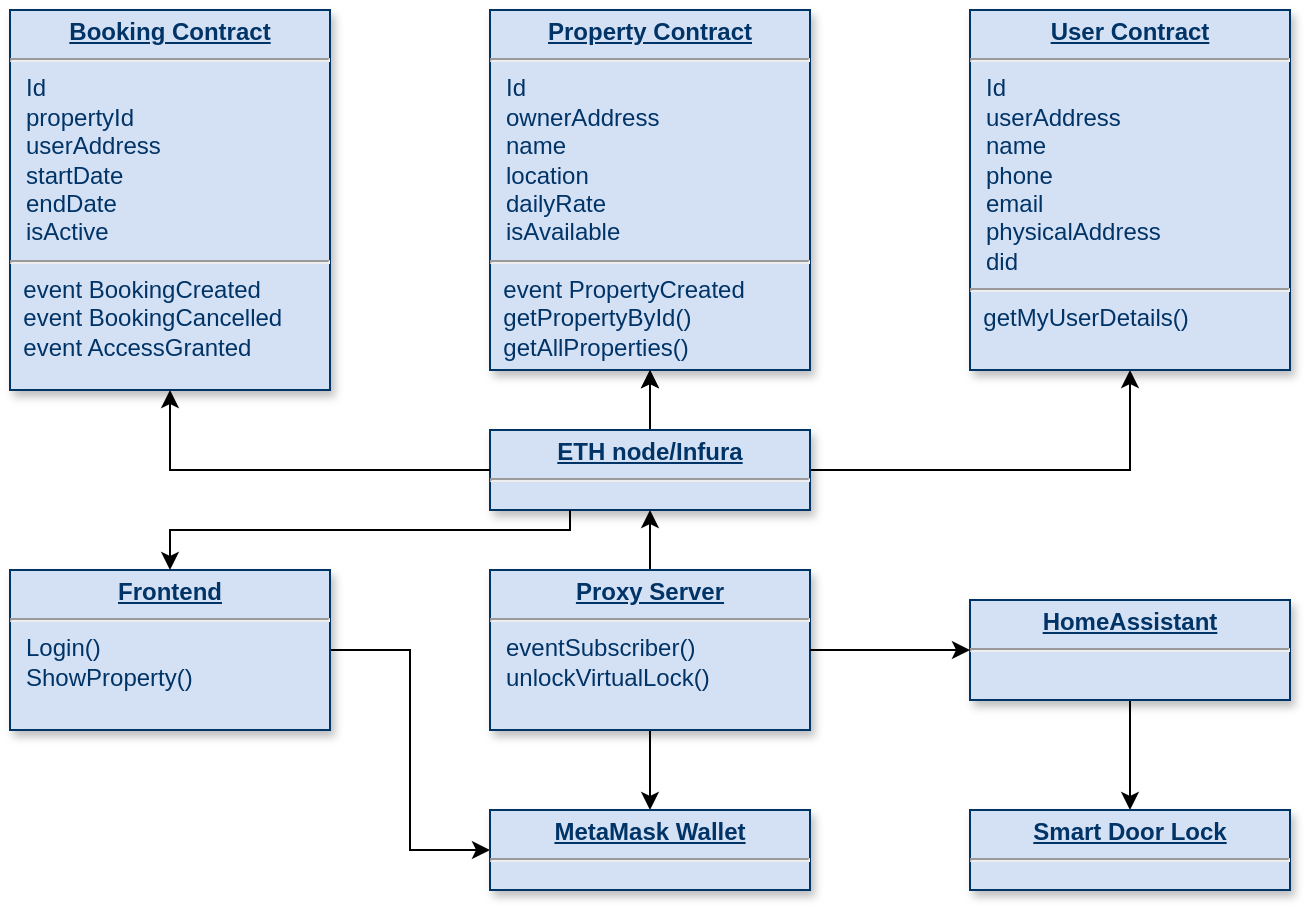 <mxfile>
    <diagram name="Page-1" id="efa7a0a1-bf9b-a30e-e6df-94a7791c09e9">
        <mxGraphModel dx="1038" dy="677" grid="1" gridSize="10" guides="1" tooltips="1" connect="1" arrows="1" fold="1" page="1" pageScale="1" pageWidth="826" pageHeight="1169" background="none" math="0" shadow="0">
            <root>
                <mxCell id="0"/>
                <mxCell id="1" parent="0"/>
                <mxCell id="25" value="&lt;p style=&quot;margin: 0px; margin-top: 4px; text-align: center; text-decoration: underline;&quot;&gt;&lt;strong&gt;Booking Contract&lt;/strong&gt;&lt;/p&gt;&lt;hr&gt;&lt;p style=&quot;margin: 0px; margin-left: 8px;&quot;&gt;Id&lt;/p&gt;&lt;p style=&quot;margin: 0px; margin-left: 8px;&quot;&gt;propertyId&lt;/p&gt;&lt;p style=&quot;margin: 0px; margin-left: 8px;&quot;&gt;userAddress&lt;/p&gt;&lt;p style=&quot;margin: 0px; margin-left: 8px;&quot;&gt;startDate&lt;/p&gt;&lt;p style=&quot;margin: 0px; margin-left: 8px;&quot;&gt;endDate&lt;/p&gt;&lt;p style=&quot;margin: 0px; margin-left: 8px;&quot;&gt;isActive&lt;br&gt;&lt;/p&gt;&lt;hr&gt;&amp;nbsp; event BookingCreated&lt;br&gt;&amp;nbsp; event BookingCancelled&lt;br&gt;&amp;nbsp; event AccessGranted" style="verticalAlign=top;align=left;overflow=fill;fontSize=12;fontFamily=Helvetica;html=1;strokeColor=#003366;shadow=1;fillColor=#D4E1F5;fontColor=#003366" parent="1" vertex="1">
                    <mxGeometry width="160" height="190" as="geometry"/>
                </mxCell>
                <mxCell id="HqXsmUPXsxg8gNTw-ijh-116" value="" style="edgeStyle=orthogonalEdgeStyle;rounded=0;orthogonalLoop=1;jettySize=auto;html=1;entryX=0.5;entryY=1;entryDx=0;entryDy=0;exitX=1;exitY=0.5;exitDx=0;exitDy=0;elbow=vertical;" parent="1" source="HqXsmUPXsxg8gNTw-ijh-118" target="HqXsmUPXsxg8gNTw-ijh-117" edge="1">
                    <mxGeometry relative="1" as="geometry">
                        <mxPoint x="600" y="190" as="sourcePoint"/>
                        <mxPoint x="791.08" y="261.6" as="targetPoint"/>
                    </mxGeometry>
                </mxCell>
                <mxCell id="HqXsmUPXsxg8gNTw-ijh-115" value="&lt;p style=&quot;margin: 0px; margin-top: 4px; text-align: center; text-decoration: underline;&quot;&gt;&lt;strong&gt;Property Contract&lt;/strong&gt;&lt;/p&gt;&lt;hr&gt;&lt;p style=&quot;margin: 0px; margin-left: 8px;&quot;&gt;Id&lt;/p&gt;&lt;p style=&quot;margin: 0px; margin-left: 8px;&quot;&gt;ownerAddress&lt;/p&gt;&lt;p style=&quot;margin: 0px; margin-left: 8px;&quot;&gt;name&lt;/p&gt;&lt;p style=&quot;margin: 0px; margin-left: 8px;&quot;&gt;location&lt;/p&gt;&lt;p style=&quot;margin: 0px; margin-left: 8px;&quot;&gt;dailyRate&lt;/p&gt;&lt;p style=&quot;margin: 0px; margin-left: 8px;&quot;&gt;isAvailable&lt;/p&gt;&lt;hr&gt;&amp;nbsp; event PropertyCreated&lt;br&gt;&amp;nbsp;&amp;nbsp;getPropertyById()&lt;br&gt;&amp;nbsp;&amp;nbsp;getAllProperties()" style="verticalAlign=top;align=left;overflow=fill;fontSize=12;fontFamily=Helvetica;html=1;strokeColor=#003366;shadow=1;fillColor=#D4E1F5;fontColor=#003366" parent="1" vertex="1">
                    <mxGeometry x="240" width="160" height="180" as="geometry"/>
                </mxCell>
                <mxCell id="HqXsmUPXsxg8gNTw-ijh-117" value="&lt;p style=&quot;margin: 0px; margin-top: 4px; text-align: center; text-decoration: underline;&quot;&gt;&lt;strong&gt;User Contract&lt;/strong&gt;&lt;/p&gt;&lt;hr&gt;&lt;p style=&quot;margin: 0px; margin-left: 8px;&quot;&gt;Id&lt;/p&gt;&lt;p style=&quot;margin: 0px; margin-left: 8px;&quot;&gt;userAddress&lt;/p&gt;&lt;p style=&quot;margin: 0px; margin-left: 8px;&quot;&gt;name&lt;/p&gt;&lt;p style=&quot;margin: 0px; margin-left: 8px;&quot;&gt;phone&lt;/p&gt;&lt;p style=&quot;margin: 0px; margin-left: 8px;&quot;&gt;email&lt;/p&gt;&lt;p style=&quot;margin: 0px; margin-left: 8px;&quot;&gt;physicalAddress&lt;/p&gt;&lt;p style=&quot;margin: 0px; margin-left: 8px;&quot;&gt;did&lt;br&gt;&lt;/p&gt;&lt;hr&gt;&amp;nbsp; getMyUserDetails()" style="verticalAlign=top;align=left;overflow=fill;fontSize=12;fontFamily=Helvetica;html=1;strokeColor=#003366;shadow=1;fillColor=#D4E1F5;fontColor=#003366" parent="1" vertex="1">
                    <mxGeometry x="480" width="160" height="180" as="geometry"/>
                </mxCell>
                <mxCell id="HqXsmUPXsxg8gNTw-ijh-129" value="" style="edgeStyle=orthogonalEdgeStyle;rounded=0;orthogonalLoop=1;jettySize=auto;html=1;" parent="1" source="HqXsmUPXsxg8gNTw-ijh-118" target="HqXsmUPXsxg8gNTw-ijh-115" edge="1">
                    <mxGeometry relative="1" as="geometry"/>
                </mxCell>
                <mxCell id="HqXsmUPXsxg8gNTw-ijh-118" value="&lt;p style=&quot;margin: 0px; margin-top: 4px; text-align: center; text-decoration: underline;&quot;&gt;&lt;strong&gt;ETH node/Infura&lt;/strong&gt;&lt;/p&gt;&lt;hr&gt;&lt;p style=&quot;margin: 0px; margin-left: 8px;&quot;&gt;&lt;br&gt;&lt;/p&gt;" style="verticalAlign=top;align=left;overflow=fill;fontSize=12;fontFamily=Helvetica;html=1;strokeColor=#003366;shadow=1;fillColor=#D4E1F5;fontColor=#003366" parent="1" vertex="1">
                    <mxGeometry x="240" y="210" width="160" height="40" as="geometry"/>
                </mxCell>
                <mxCell id="HqXsmUPXsxg8gNTw-ijh-132" value="" style="edgeStyle=orthogonalEdgeStyle;rounded=0;orthogonalLoop=1;jettySize=auto;html=1;entryX=0;entryY=0.5;entryDx=0;entryDy=0;" parent="1" source="HqXsmUPXsxg8gNTw-ijh-119" target="HqXsmUPXsxg8gNTw-ijh-130" edge="1">
                    <mxGeometry relative="1" as="geometry"/>
                </mxCell>
                <mxCell id="HqXsmUPXsxg8gNTw-ijh-119" value="&lt;p style=&quot;margin: 0px; margin-top: 4px; text-align: center; text-decoration: underline;&quot;&gt;&lt;b&gt;Frontend&lt;/b&gt;&lt;/p&gt;&lt;hr&gt;&lt;p style=&quot;margin: 0px; margin-left: 8px;&quot;&gt;Login()&lt;/p&gt;&lt;p style=&quot;margin: 0px; margin-left: 8px;&quot;&gt;ShowProperty()&lt;/p&gt;" style="verticalAlign=top;align=left;overflow=fill;fontSize=12;fontFamily=Helvetica;html=1;strokeColor=#003366;shadow=1;fillColor=#D4E1F5;fontColor=#003366" parent="1" vertex="1">
                    <mxGeometry y="280" width="160" height="80" as="geometry"/>
                </mxCell>
                <mxCell id="HqXsmUPXsxg8gNTw-ijh-131" value="" style="edgeStyle=orthogonalEdgeStyle;rounded=0;orthogonalLoop=1;jettySize=auto;html=1;" parent="1" source="HqXsmUPXsxg8gNTw-ijh-120" target="HqXsmUPXsxg8gNTw-ijh-130" edge="1">
                    <mxGeometry relative="1" as="geometry"/>
                </mxCell>
                <mxCell id="HqXsmUPXsxg8gNTw-ijh-133" value="" style="edgeStyle=orthogonalEdgeStyle;rounded=0;orthogonalLoop=1;jettySize=auto;html=1;" parent="1" source="HqXsmUPXsxg8gNTw-ijh-120" target="HqXsmUPXsxg8gNTw-ijh-118" edge="1">
                    <mxGeometry relative="1" as="geometry"/>
                </mxCell>
                <mxCell id="HqXsmUPXsxg8gNTw-ijh-120" value="&lt;p style=&quot;margin: 0px; margin-top: 4px; text-align: center; text-decoration: underline;&quot;&gt;&lt;strong&gt;Proxy Server&lt;/strong&gt;&lt;/p&gt;&lt;hr&gt;&lt;p style=&quot;margin: 0px; margin-left: 8px;&quot;&gt;eventSubscriber()&lt;/p&gt;&lt;p style=&quot;margin: 0px; margin-left: 8px;&quot;&gt;unlockVirtualLock()&lt;/p&gt;" style="verticalAlign=top;align=left;overflow=fill;fontSize=12;fontFamily=Helvetica;html=1;strokeColor=#003366;shadow=1;fillColor=#D4E1F5;fontColor=#003366" parent="1" vertex="1">
                    <mxGeometry x="240" y="280" width="160" height="80" as="geometry"/>
                </mxCell>
                <mxCell id="HqXsmUPXsxg8gNTw-ijh-128" value="" style="edgeStyle=orthogonalEdgeStyle;rounded=0;orthogonalLoop=1;jettySize=auto;html=1;" parent="1" source="HqXsmUPXsxg8gNTw-ijh-121" target="HqXsmUPXsxg8gNTw-ijh-122" edge="1">
                    <mxGeometry relative="1" as="geometry"/>
                </mxCell>
                <mxCell id="HqXsmUPXsxg8gNTw-ijh-121" value="&lt;p style=&quot;margin: 0px; margin-top: 4px; text-align: center; text-decoration: underline;&quot;&gt;&lt;b&gt;HomeAssistant&lt;/b&gt;&lt;/p&gt;&lt;hr&gt;&lt;p style=&quot;margin: 0px; margin-left: 8px;&quot;&gt;&lt;br&gt;&lt;/p&gt;" style="verticalAlign=top;align=left;overflow=fill;fontSize=12;fontFamily=Helvetica;html=1;strokeColor=#003366;shadow=1;fillColor=#D4E1F5;fontColor=#003366" parent="1" vertex="1">
                    <mxGeometry x="480" y="295" width="160" height="50" as="geometry"/>
                </mxCell>
                <mxCell id="HqXsmUPXsxg8gNTw-ijh-122" value="&lt;p style=&quot;margin: 0px; margin-top: 4px; text-align: center; text-decoration: underline;&quot;&gt;&lt;b&gt;Smart Door Lock&lt;/b&gt;&lt;/p&gt;&lt;hr&gt;&lt;p style=&quot;margin: 0px; margin-left: 8px;&quot;&gt;&lt;br&gt;&lt;/p&gt;" style="verticalAlign=top;align=left;overflow=fill;fontSize=12;fontFamily=Helvetica;html=1;strokeColor=#003366;shadow=1;fillColor=#D4E1F5;fontColor=#003366" parent="1" vertex="1">
                    <mxGeometry x="480" y="400" width="160" height="40" as="geometry"/>
                </mxCell>
                <mxCell id="HqXsmUPXsxg8gNTw-ijh-123" value="" style="edgeStyle=orthogonalEdgeStyle;rounded=0;orthogonalLoop=1;jettySize=auto;html=1;entryX=0.5;entryY=1;entryDx=0;entryDy=0;exitX=0;exitY=0.5;exitDx=0;exitDy=0;elbow=vertical;" parent="1" source="HqXsmUPXsxg8gNTw-ijh-118" target="25" edge="1">
                    <mxGeometry relative="1" as="geometry">
                        <mxPoint x="410" y="230" as="sourcePoint"/>
                        <mxPoint x="570" y="170" as="targetPoint"/>
                    </mxGeometry>
                </mxCell>
                <mxCell id="HqXsmUPXsxg8gNTw-ijh-124" value="" style="edgeStyle=orthogonalEdgeStyle;rounded=0;orthogonalLoop=1;jettySize=auto;html=1;entryX=0.5;entryY=1;entryDx=0;entryDy=0;elbow=vertical;" parent="1" target="HqXsmUPXsxg8gNTw-ijh-115" edge="1">
                    <mxGeometry relative="1" as="geometry">
                        <mxPoint x="320" y="200" as="sourcePoint"/>
                        <mxPoint x="300" y="230" as="targetPoint"/>
                    </mxGeometry>
                </mxCell>
                <mxCell id="HqXsmUPXsxg8gNTw-ijh-125" value="" style="edgeStyle=orthogonalEdgeStyle;rounded=0;orthogonalLoop=1;jettySize=auto;html=1;elbow=vertical;exitX=0.25;exitY=1;exitDx=0;exitDy=0;entryX=0.5;entryY=0;entryDx=0;entryDy=0;" parent="1" source="HqXsmUPXsxg8gNTw-ijh-118" target="HqXsmUPXsxg8gNTw-ijh-119" edge="1">
                    <mxGeometry relative="1" as="geometry">
                        <mxPoint x="290" y="480" as="sourcePoint"/>
                        <mxPoint x="90" y="500" as="targetPoint"/>
                        <Array as="points">
                            <mxPoint x="280" y="260"/>
                            <mxPoint x="80" y="260"/>
                        </Array>
                    </mxGeometry>
                </mxCell>
                <mxCell id="HqXsmUPXsxg8gNTw-ijh-127" value="" style="edgeStyle=orthogonalEdgeStyle;rounded=0;orthogonalLoop=1;jettySize=auto;html=1;elbow=vertical;exitX=1;exitY=0.5;exitDx=0;exitDy=0;entryX=0;entryY=0.5;entryDx=0;entryDy=0;" parent="1" source="HqXsmUPXsxg8gNTw-ijh-120" target="HqXsmUPXsxg8gNTw-ijh-121" edge="1">
                    <mxGeometry relative="1" as="geometry">
                        <mxPoint x="480" y="450" as="sourcePoint"/>
                        <mxPoint x="280" y="490" as="targetPoint"/>
                        <Array as="points">
                            <mxPoint x="470" y="320"/>
                            <mxPoint x="470" y="320"/>
                        </Array>
                    </mxGeometry>
                </mxCell>
                <mxCell id="HqXsmUPXsxg8gNTw-ijh-130" value="&lt;p style=&quot;margin: 0px; margin-top: 4px; text-align: center; text-decoration: underline;&quot;&gt;&lt;b&gt;MetaMask Wallet&lt;/b&gt;&lt;/p&gt;&lt;hr&gt;&lt;p style=&quot;margin: 0px; margin-left: 8px;&quot;&gt;&lt;br&gt;&lt;/p&gt;" style="verticalAlign=top;align=left;overflow=fill;fontSize=12;fontFamily=Helvetica;html=1;strokeColor=#003366;shadow=1;fillColor=#D4E1F5;fontColor=#003366" parent="1" vertex="1">
                    <mxGeometry x="240" y="400" width="160" height="40" as="geometry"/>
                </mxCell>
            </root>
        </mxGraphModel>
    </diagram>
</mxfile>